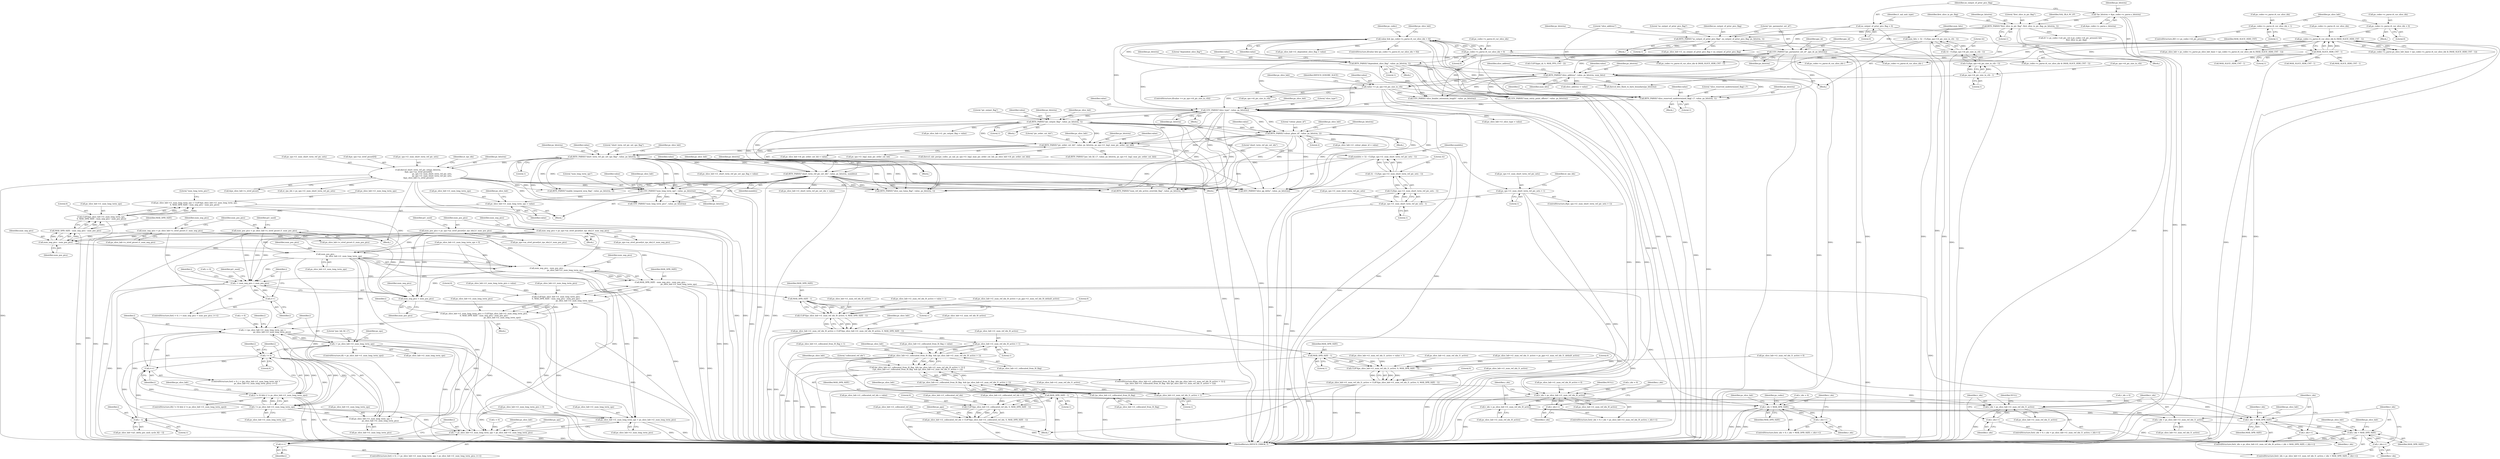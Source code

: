 digraph "0_Android_7c9be319a279654e55a6d757265f88c61a16a4d5@integer" {
"1000849" [label="(Call,ps_slice_hdr->i1_num_long_term_sps = CLIP3(ps_slice_hdr->i1_num_long_term_sps,\n 0, MAX_DPB_SIZE - num_neg_pics - num_pos_pics))"];
"1000853" [label="(Call,CLIP3(ps_slice_hdr->i1_num_long_term_sps,\n 0, MAX_DPB_SIZE - num_neg_pics - num_pos_pics))"];
"1000844" [label="(Call,ps_slice_hdr->i1_num_long_term_sps = value)"];
"1000840" [label="(Call,UEV_PARSE(\"num_long_term_sps\", value, ps_bitstrm))"];
"1000700" [label="(Call,BITS_PARSE(\"short_term_ref_pic_set_sps_flag\", value, ps_bitstrm, 1))"];
"1000688" [label="(Call,BITS_PARSE(\"pic_order_cnt_lsb\", value, ps_bitstrm, ps_sps->i1_log2_max_pic_order_cnt_lsb))"];
"1000643" [label="(Call,BITS_PARSE(\"pic_output_flag\", value, ps_bitstrm, 1))"];
"1000598" [label="(Call,UEV_PARSE(\"slice_type\", value, ps_bitstrm))"];
"1000593" [label="(Call,BITS_PARSE(\"slice_reserved_undetermined_flag[ i ]\", value, ps_bitstrm, 1))"];
"1000543" [label="(Call,value >= ps_sps->i4_pic_size_in_ctb)"];
"1000534" [label="(Call,BITS_PARSE(\"slice_address\", value, ps_bitstrm, num_bits))"];
"1000434" [label="(Call,value && (ps_codec->s_parse.i4_cur_slice_idx > 0))"];
"1000428" [label="(Call,BITS_PARSE(\"dependent_slice_flag\", value, ps_bitstrm, 1))"];
"1000214" [label="(Call,UEV_PARSE(\"pic_parameter_set_id\", pps_id, ps_bitstrm))"];
"1000209" [label="(Call,BITS_PARSE(\"no_output_of_prior_pics_flag\", no_output_of_prior_pics_flag, ps_bitstrm, 1))"];
"1000160" [label="(Call,no_output_of_prior_pics_flag = 0)"];
"1000195" [label="(Call,BITS_PARSE(\"first_slice_in_pic_flag\", first_slice_in_pic_flag, ps_bitstrm, 1))"];
"1000148" [label="(Call,*ps_bitstrm = &ps_codec->s_parse.s_bitstrm)"];
"1000436" [label="(Call,ps_codec->s_parse.i4_cur_slice_idx > 0)"];
"1000411" [label="(Call,ps_codec->s_parse.i4_cur_slice_idx & (MAX_SLICE_HDR_CNT - 1))"];
"1000396" [label="(Call,ps_codec->s_parse.i4_cur_slice_idx = 1)"];
"1000381" [label="(Call,ps_codec->s_parse.i4_cur_slice_idx = 0)"];
"1000417" [label="(Call,MAX_SLICE_HDR_CNT - 1)"];
"1000524" [label="(Call,num_bits = 32 - CLZ(ps_sps->i4_pic_size_in_ctb - 1))"];
"1000526" [label="(Call,32 - CLZ(ps_sps->i4_pic_size_in_ctb - 1))"];
"1000528" [label="(Call,CLZ(ps_sps->i4_pic_size_in_ctb - 1))"];
"1000529" [label="(Call,ps_sps->i4_pic_size_in_ctb - 1)"];
"1000665" [label="(Call,BITS_PARSE(\"colour_plane_id\", value, ps_bitstrm, 2))"];
"1000740" [label="(Call,BITS_PARSE(\"short_term_ref_pic_set_idx\", value, ps_bitstrm, numbits))"];
"1000730" [label="(Call,numbits = 32 - CLZ(ps_sps->i1_num_short_term_ref_pic_sets - 1))"];
"1000732" [label="(Call,32 - CLZ(ps_sps->i1_num_short_term_ref_pic_sets - 1))"];
"1000734" [label="(Call,CLZ(ps_sps->i1_num_short_term_ref_pic_sets - 1))"];
"1000735" [label="(Call,ps_sps->i1_num_short_term_ref_pic_sets - 1)"];
"1000724" [label="(Call,ps_sps->i1_num_short_term_ref_pic_sets > 1)"];
"1000784" [label="(Call,ihevcd_short_term_ref_pic_set(ps_bitstrm,\n &ps_sps->as_stref_picset[0],\n                                              ps_sps->i1_num_short_term_ref_pic_sets,\n                                              ps_sps->i1_num_short_term_ref_pic_sets,\n &ps_slice_hdr->s_stref_picset))"];
"1000858" [label="(Call,MAX_DPB_SIZE - num_neg_pics - num_pos_pics)"];
"1000860" [label="(Call,num_neg_pics - num_pos_pics)"];
"1000807" [label="(Call,num_neg_pics = ps_slice_hdr->s_stref_picset.i1_num_neg_pics)"];
"1000755" [label="(Call,num_neg_pics = ps_sps->as_stref_picset[st_rps_idx].i1_num_neg_pics)"];
"1000814" [label="(Call,num_pos_pics = ps_slice_hdr->s_stref_picset.i1_num_pos_pics)"];
"1000764" [label="(Call,num_pos_pics = ps_sps->as_stref_picset[st_rps_idx].i1_num_pos_pics)"];
"1000885" [label="(Call,num_pos_pics -\n                                                            ps_slice_hdr->i1_num_long_term_sps)"];
"1000883" [label="(Call,num_neg_pics - num_pos_pics -\n                                                            ps_slice_hdr->i1_num_long_term_sps)"];
"1000881" [label="(Call,MAX_DPB_SIZE - num_neg_pics - num_pos_pics -\n                                                            ps_slice_hdr->i1_num_long_term_sps)"];
"1000876" [label="(Call,CLIP3(ps_slice_hdr->i1_num_long_term_pics,\n 0, MAX_DPB_SIZE - num_neg_pics - num_pos_pics -\n                                                            ps_slice_hdr->i1_num_long_term_sps))"];
"1000872" [label="(Call,ps_slice_hdr->i1_num_long_term_pics = CLIP3(ps_slice_hdr->i1_num_long_term_pics,\n 0, MAX_DPB_SIZE - num_neg_pics - num_pos_pics -\n                                                            ps_slice_hdr->i1_num_long_term_sps))"];
"1000894" [label="(Call,i < (ps_slice_hdr->i1_num_long_term_sps +\n                                ps_slice_hdr->i1_num_long_term_pics))"];
"1000907" [label="(Call,i < ps_slice_hdr->i1_num_long_term_sps)"];
"1000896" [label="(Call,ps_slice_hdr->i1_num_long_term_sps +\n                                ps_slice_hdr->i1_num_long_term_pics)"];
"1001030" [label="(Call,i != 0)"];
"1000903" [label="(Call,i++)"];
"1001029" [label="(Call,(i != 0) && (i != ps_slice_hdr->i1_num_long_term_sps))"];
"1001033" [label="(Call,i != ps_slice_hdr->i1_num_long_term_sps)"];
"1001049" [label="(Call,i - 1)"];
"1001075" [label="(Call,i < ps_slice_hdr->i1_num_long_term_sps + ps_slice_hdr->i1_num_long_term_pics)"];
"1001084" [label="(Call,i++)"];
"1001077" [label="(Call,ps_slice_hdr->i1_num_long_term_sps + ps_slice_hdr->i1_num_long_term_pics)"];
"1001265" [label="(Call,MAX_DPB_SIZE - 1)"];
"1001260" [label="(Call,CLIP3(ps_slice_hdr->i1_num_ref_idx_l0_active, 0, MAX_DPB_SIZE - 1))"];
"1001256" [label="(Call,ps_slice_hdr->i1_num_ref_idx_l0_active = CLIP3(ps_slice_hdr->i1_num_ref_idx_l0_active, 0, MAX_DPB_SIZE - 1))"];
"1001390" [label="(Call,ps_slice_hdr->i1_num_ref_idx_l0_active > 1)"];
"1001386" [label="(Call,ps_slice_hdr->i1_collocated_from_l0_flag  && (ps_slice_hdr->i1_num_ref_idx_l0_active > 1))"];
"1001385" [label="(Call,(ps_slice_hdr->i1_collocated_from_l0_flag  && (ps_slice_hdr->i1_num_ref_idx_l0_active > 1)) ||\n (!ps_slice_hdr->i1_collocated_from_l0_flag  && (ps_slice_hdr->i1_num_ref_idx_l1_active > 1)))"];
"1001396" [label="(Call,!ps_slice_hdr->i1_collocated_from_l0_flag)"];
"1001395" [label="(Call,!ps_slice_hdr->i1_collocated_from_l0_flag  && (ps_slice_hdr->i1_num_ref_idx_l1_active > 1))"];
"1002286" [label="(Call,r_idx < ps_slice_hdr->i1_num_ref_idx_l0_active)"];
"1002291" [label="(Call,r_idx++)"];
"1002328" [label="(Call,r_idx = ps_slice_hdr->i1_num_ref_idx_l0_active)"];
"1002333" [label="(Call,r_idx < MAX_DPB_SIZE)"];
"1002336" [label="(Call,r_idx++)"];
"1002412" [label="(Call,r_idx < MAX_DPB_SIZE)"];
"1002415" [label="(Call,r_idx++)"];
"1001277" [label="(Call,MAX_DPB_SIZE - 1)"];
"1001272" [label="(Call,CLIP3(ps_slice_hdr->i1_num_ref_idx_l1_active, 0, MAX_DPB_SIZE - 1))"];
"1001268" [label="(Call,ps_slice_hdr->i1_num_ref_idx_l1_active = CLIP3(ps_slice_hdr->i1_num_ref_idx_l1_active, 0, MAX_DPB_SIZE - 1))"];
"1001400" [label="(Call,ps_slice_hdr->i1_num_ref_idx_l1_active > 1)"];
"1002365" [label="(Call,r_idx < ps_slice_hdr->i1_num_ref_idx_l1_active)"];
"1002370" [label="(Call,r_idx++)"];
"1002407" [label="(Call,r_idx = ps_slice_hdr->i1_num_ref_idx_l1_active)"];
"1001424" [label="(Call,MAX_DPB_SIZE - 1)"];
"1001419" [label="(Call,CLIP3(ps_slice_hdr->i1_collocated_ref_idx, 0, MAX_DPB_SIZE - 1))"];
"1001415" [label="(Call,ps_slice_hdr->i1_collocated_ref_idx = CLIP3(ps_slice_hdr->i1_collocated_ref_idx, 0, MAX_DPB_SIZE - 1))"];
"1002161" [label="(Call,r_idx < MAX_DPB_SIZE)"];
"1002164" [label="(Call,r_idx++)"];
"1001056" [label="(Call,i < num_neg_pics + num_pos_pics)"];
"1001061" [label="(Call,i++)"];
"1001058" [label="(Call,num_neg_pics + num_pos_pics)"];
"1001261" [label="(Call,ps_slice_hdr->i1_num_ref_idx_l0_active)"];
"1001420" [label="(Call,ps_slice_hdr->i1_collocated_ref_idx)"];
"1000538" [label="(Identifier,num_bits)"];
"1001357" [label="(Call,ps_slice_hdr->i1_collocated_ref_idx = 0)"];
"1001208" [label="(Call,ps_slice_hdr->i1_num_ref_idx_l0_active = value + 1)"];
"1000739" [label="(Literal,1)"];
"1001878" [label="(Call,UEV_PARSE(\"num_entry_point_offsets\", value, ps_bitstrm))"];
"1000724" [label="(Call,ps_sps->i1_num_short_term_ref_pic_sets > 1)"];
"1002527" [label="(Call,ps_codec->s_parse.i4_cur_slice_idx & (MAX_SLICE_HDR_CNT - 1))"];
"1001384" [label="(ControlStructure,if((ps_slice_hdr->i1_collocated_from_l0_flag  && (ps_slice_hdr->i1_num_ref_idx_l0_active > 1)) ||\n (!ps_slice_hdr->i1_collocated_from_l0_flag  && (ps_slice_hdr->i1_num_ref_idx_l1_active > 1))))"];
"1000803" [label="(Identifier,st_rps_idx)"];
"1002164" [label="(Call,r_idx++)"];
"1000290" [label="(Call,(0 != ps_codec->u4_pic_cnt || ps_codec->i4_pic_present) &&\n                    first_slice_in_pic_flag)"];
"1001272" [label="(Call,CLIP3(ps_slice_hdr->i1_num_ref_idx_l1_active, 0, MAX_DPB_SIZE - 1))"];
"1002638" [label="(Call,ps_codec->s_parse.i4_cur_slice_idx--)"];
"1000845" [label="(Call,ps_slice_hdr->i1_num_long_term_sps)"];
"1001282" [label="(Literal,0)"];
"1001032" [label="(Literal,0)"];
"1000892" [label="(Identifier,i)"];
"1002337" [label="(Identifier,r_idx)"];
"1000132" [label="(Block,)"];
"1001273" [label="(Call,ps_slice_hdr->i1_num_ref_idx_l1_active)"];
"1001426" [label="(Literal,1)"];
"1001985" [label="(Call,UEV_PARSE(\"slice_header_extension_length\", value, ps_bitstrm))"];
"1001072" [label="(Call,i = 0)"];
"1001029" [label="(Call,(i != 0) && (i != ps_slice_hdr->i1_num_long_term_sps))"];
"1001062" [label="(Identifier,i)"];
"1000534" [label="(Call,BITS_PARSE(\"slice_address\", value, ps_bitstrm, num_bits))"];
"1001394" [label="(Literal,1)"];
"1002223" [label="(Identifier,ps_codec)"];
"1000783" [label="(Block,)"];
"1000644" [label="(Literal,\"pic_output_flag\")"];
"1000382" [label="(Call,ps_codec->s_parse.i4_cur_slice_idx)"];
"1000744" [label="(Identifier,numbits)"];
"1000725" [label="(Call,ps_sps->i1_num_short_term_ref_pic_sets)"];
"1001031" [label="(Identifier,i)"];
"1000380" [label="(Block,)"];
"1001390" [label="(Call,ps_slice_hdr->i1_num_ref_idx_l0_active > 1)"];
"1000808" [label="(Identifier,num_neg_pics)"];
"1001379" [label="(Call,ps_slice_hdr->i1_collocated_from_l0_flag = value)"];
"1000545" [label="(Call,ps_sps->i4_pic_size_in_ctb)"];
"1000881" [label="(Call,MAX_DPB_SIZE - num_neg_pics - num_pos_pics -\n                                                            ps_slice_hdr->i1_num_long_term_sps)"];
"1000533" [label="(Literal,1)"];
"1000645" [label="(Identifier,value)"];
"1000216" [label="(Identifier,pps_id)"];
"1000908" [label="(Identifier,i)"];
"1000853" [label="(Call,CLIP3(ps_slice_hdr->i1_num_long_term_sps,\n 0, MAX_DPB_SIZE - num_neg_pics - num_pos_pics))"];
"1000822" [label="(Identifier,pi1_used)"];
"1000730" [label="(Call,numbits = 32 - CLZ(ps_sps->i1_num_short_term_ref_pic_sets - 1))"];
"1000896" [label="(Call,ps_slice_hdr->i1_num_long_term_sps +\n                                ps_slice_hdr->i1_num_long_term_pics)"];
"1001076" [label="(Identifier,i)"];
"1000540" [label="(Identifier,slice_address)"];
"1001678" [label="(Call,ihevcd_calc_poc(ps_codec, ps_nal, ps_sps->i1_log2_max_pic_order_cnt_lsb, ps_slice_hdr->i4_pic_order_cnt_lsb))"];
"1002362" [label="(Call,r_idx = 0)"];
"1002287" [label="(Identifier,r_idx)"];
"1000702" [label="(Identifier,value)"];
"1000591" [label="(Identifier,i)"];
"1000884" [label="(Identifier,num_neg_pics)"];
"1001189" [label="(Call,BITS_PARSE(\"num_ref_idx_active_override_flag\", value, ps_bitstrm, 1))"];
"1000668" [label="(Identifier,ps_bitstrm)"];
"1001054" [label="(Identifier,i)"];
"1000602" [label="(Call,ps_slice_hdr->i1_slice_type = value)"];
"1000525" [label="(Identifier,num_bits)"];
"1000784" [label="(Call,ihevcd_short_term_ref_pic_set(ps_bitstrm,\n &ps_sps->as_stref_picset[0],\n                                              ps_sps->i1_num_short_term_ref_pic_sets,\n                                              ps_sps->i1_num_short_term_ref_pic_sets,\n &ps_slice_hdr->s_stref_picset))"];
"1000857" [label="(Literal,0)"];
"1002412" [label="(Call,r_idx < MAX_DPB_SIZE)"];
"1000863" [label="(Call,UEV_PARSE(\"num_long_term_pics\", value, ps_bitstrm))"];
"1000707" [label="(Identifier,ps_slice_hdr)"];
"1002335" [label="(Identifier,MAX_DPB_SIZE)"];
"1002363" [label="(Identifier,r_idx)"];
"1001419" [label="(Call,CLIP3(ps_slice_hdr->i1_collocated_ref_idx, 0, MAX_DPB_SIZE - 1))"];
"1000798" [label="(Call,&ps_slice_hdr->s_stref_picset)"];
"1000732" [label="(Call,32 - CLZ(ps_sps->i1_num_short_term_ref_pic_sets - 1))"];
"1000196" [label="(Literal,\"first_slice_in_pic_flag\")"];
"1000886" [label="(Identifier,num_pos_pics)"];
"1000756" [label="(Identifier,num_neg_pics)"];
"1000689" [label="(Literal,\"pic_order_cnt_lsb\")"];
"1000723" [label="(ControlStructure,if(ps_sps->i1_num_short_term_ref_pic_sets > 1))"];
"1000849" [label="(Call,ps_slice_hdr->i1_num_long_term_sps = CLIP3(ps_slice_hdr->i1_num_long_term_sps,\n 0, MAX_DPB_SIZE - num_neg_pics - num_pos_pics))"];
"1001425" [label="(Identifier,MAX_DPB_SIZE)"];
"1000593" [label="(Call,BITS_PARSE(\"slice_reserved_undetermined_flag[ i ]\", value, ps_bitstrm, 1))"];
"1000434" [label="(Call,value && (ps_codec->s_parse.i4_cur_slice_idx > 0))"];
"1000728" [label="(Literal,1)"];
"1000549" [label="(Identifier,IHEVCD_IGNORE_SLICE)"];
"1002336" [label="(Call,r_idx++)"];
"1002408" [label="(Identifier,r_idx)"];
"1000882" [label="(Identifier,MAX_DPB_SIZE)"];
"1002409" [label="(Call,ps_slice_hdr->i1_num_ref_idx_l1_active)"];
"1000859" [label="(Identifier,MAX_DPB_SIZE)"];
"1000381" [label="(Call,ps_codec->s_parse.i4_cur_slice_idx = 0)"];
"1002296" [label="(Identifier,NULL)"];
"1000648" [label="(Call,ps_slice_hdr->i1_pic_output_flag = value)"];
"1000900" [label="(Call,ps_slice_hdr->i1_num_long_term_pics)"];
"1002011" [label="(Call,ihevcd_bits_flush_to_byte_boundary(ps_bitstrm))"];
"1000446" [label="(Call,ps_codec->s_parse.i4_cur_slice_idx & (MAX_SLICE_HDR_CNT - 1))"];
"1002283" [label="(Call,r_idx = 0)"];
"1000646" [label="(Identifier,ps_bitstrm)"];
"1000208" [label="(Block,)"];
"1000529" [label="(Call,ps_sps->i4_pic_size_in_ctb - 1)"];
"1000539" [label="(Call,slice_address = value)"];
"1001058" [label="(Call,num_neg_pics + num_pos_pics)"];
"1000906" [label="(ControlStructure,if(i < ps_slice_hdr->i1_num_long_term_sps))"];
"1001256" [label="(Call,ps_slice_hdr->i1_num_ref_idx_l0_active = CLIP3(ps_slice_hdr->i1_num_ref_idx_l0_active, 0, MAX_DPB_SIZE - 1))"];
"1000431" [label="(Identifier,ps_bitstrm)"];
"1002367" [label="(Call,ps_slice_hdr->i1_num_ref_idx_l1_active)"];
"1000785" [label="(Identifier,ps_bitstrm)"];
"1000667" [label="(Identifier,value)"];
"1000743" [label="(Identifier,ps_bitstrm)"];
"1001268" [label="(Call,ps_slice_hdr->i1_num_ref_idx_l1_active = CLIP3(ps_slice_hdr->i1_num_ref_idx_l1_active, 0, MAX_DPB_SIZE - 1))"];
"1000576" [label="(Call,ps_slice_hdr->i1_num_long_term_pics = 0)"];
"1001034" [label="(Identifier,i)"];
"1002343" [label="(Identifier,ps_slice_hdr)"];
"1000412" [label="(Call,ps_codec->s_parse.i4_cur_slice_idx)"];
"1000729" [label="(Block,)"];
"1000740" [label="(Call,BITS_PARSE(\"short_term_ref_pic_set_idx\", value, ps_bitstrm, numbits))"];
"1002292" [label="(Identifier,r_idx)"];
"1000397" [label="(Call,ps_codec->s_parse.i4_cur_slice_idx)"];
"1000162" [label="(Literal,0)"];
"1000774" [label="(Identifier,pi1_used)"];
"1000734" [label="(Call,CLZ(ps_sps->i1_num_short_term_ref_pic_sets - 1))"];
"1002365" [label="(Call,r_idx < ps_slice_hdr->i1_num_ref_idx_l1_active)"];
"1000861" [label="(Identifier,num_neg_pics)"];
"1001387" [label="(Call,ps_slice_hdr->i1_collocated_from_l0_flag)"];
"1002158" [label="(Call,r_idx = 0)"];
"1000530" [label="(Call,ps_sps->i4_pic_size_in_ctb)"];
"1001052" [label="(ControlStructure,for(i = 0; i < num_neg_pics + num_pos_pics; i++))"];
"1000795" [label="(Call,ps_sps->i1_num_short_term_ref_pic_sets)"];
"1000604" [label="(Identifier,ps_slice_hdr)"];
"1000765" [label="(Identifier,num_pos_pics)"];
"1000705" [label="(Call,ps_slice_hdr->i1_short_term_ref_pic_set_sps_flag = value)"];
"1002334" [label="(Identifier,r_idx)"];
"1002361" [label="(ControlStructure,for(r_idx = 0; r_idx < ps_slice_hdr->i1_num_ref_idx_l1_active; r_idx++))"];
"1000599" [label="(Literal,\"slice_type\")"];
"1000757" [label="(Call,ps_sps->as_stref_picset[st_rps_idx].i1_num_neg_pics)"];
"1001269" [label="(Call,ps_slice_hdr->i1_num_ref_idx_l1_active)"];
"1000700" [label="(Call,BITS_PARSE(\"short_term_ref_pic_set_sps_flag\", value, ps_bitstrm, 1))"];
"1000643" [label="(Call,BITS_PARSE(\"pic_output_flag\", value, ps_bitstrm, 1))"];
"1001073" [label="(Identifier,i)"];
"1000858" [label="(Call,MAX_DPB_SIZE - num_neg_pics - num_pos_pics)"];
"1000210" [label="(Literal,\"no_output_of_prior_pics_flag\")"];
"1002327" [label="(ControlStructure,for(r_idx = ps_slice_hdr->i1_num_ref_idx_l0_active; r_idx < MAX_DPB_SIZE; r_idx++))"];
"1002416" [label="(Identifier,r_idx)"];
"1002407" [label="(Call,r_idx = ps_slice_hdr->i1_num_ref_idx_l1_active)"];
"1000741" [label="(Literal,\"short_term_ref_pic_set_idx\")"];
"1000161" [label="(Identifier,no_output_of_prior_pics_flag)"];
"1002333" [label="(Call,r_idx < MAX_DPB_SIZE)"];
"1000733" [label="(Literal,32)"];
"1001278" [label="(Identifier,MAX_DPB_SIZE)"];
"1000601" [label="(Identifier,ps_bitstrm)"];
"1001267" [label="(Literal,1)"];
"1001161" [label="(Call,ps_slice_hdr->i1_num_ref_idx_l1_active = 0)"];
"1000148" [label="(Call,*ps_bitstrm = &ps_codec->s_parse.s_bitstrm)"];
"1001404" [label="(Literal,1)"];
"1001235" [label="(Call,ps_slice_hdr->i1_num_ref_idx_l0_active = ps_pps->i1_num_ref_idx_l0_default_active)"];
"1001401" [label="(Call,ps_slice_hdr->i1_num_ref_idx_l1_active)"];
"1002165" [label="(Identifier,r_idx)"];
"1001077" [label="(Call,ps_slice_hdr->i1_num_long_term_sps + ps_slice_hdr->i1_num_long_term_pics)"];
"1002330" [label="(Call,ps_slice_hdr->i1_num_ref_idx_l0_active)"];
"1000786" [label="(Call,&ps_sps->as_stref_picset[0])"];
"1000536" [label="(Identifier,value)"];
"1001352" [label="(Call,ps_slice_hdr->i1_collocated_from_l0_flag = 1)"];
"1001053" [label="(Call,i = 0)"];
"1001474" [label="(Call,SEV_PARSE(\"slice_qp_delta\", value, ps_bitstrm))"];
"1000751" [label="(Identifier,st_rps_idx)"];
"1002415" [label="(Call,r_idx++)"];
"1000665" [label="(Call,BITS_PARSE(\"colour_plane_id\", value, ps_bitstrm, 2))"];
"1000160" [label="(Call,no_output_of_prior_pics_flag = 0)"];
"1000876" [label="(Call,CLIP3(ps_slice_hdr->i1_num_long_term_pics,\n 0, MAX_DPB_SIZE - num_neg_pics - num_pos_pics -\n                                                            ps_slice_hdr->i1_num_long_term_sps))"];
"1001265" [label="(Call,MAX_DPB_SIZE - 1)"];
"1001264" [label="(Literal,0)"];
"1001391" [label="(Call,ps_slice_hdr->i1_num_ref_idx_l0_active)"];
"1000890" [label="(ControlStructure,for(i = 0; i < (ps_slice_hdr->i1_num_long_term_sps +\n                                ps_slice_hdr->i1_num_long_term_pics); i++))"];
"1000873" [label="(Call,ps_slice_hdr->i1_num_long_term_pics)"];
"1000199" [label="(Literal,1)"];
"1001045" [label="(Call,ps_slice_hdr->ai1_delta_poc_msb_cycle_lt[i - 1])"];
"1000701" [label="(Literal,\"short_term_ref_pic_set_sps_flag\")"];
"1000595" [label="(Identifier,value)"];
"1000809" [label="(Call,ps_slice_hdr->s_stref_picset.i1_num_neg_pics)"];
"1000666" [label="(Literal,\"colour_plane_id\")"];
"1000864" [label="(Literal,\"num_long_term_pics\")"];
"1001260" [label="(Call,CLIP3(ps_slice_hdr->i1_num_ref_idx_l0_active, 0, MAX_DPB_SIZE - 1))"];
"1001059" [label="(Identifier,num_neg_pics)"];
"1000697" [label="(Identifier,ps_slice_hdr)"];
"1001415" [label="(Call,ps_slice_hdr->i1_collocated_ref_idx = CLIP3(ps_slice_hdr->i1_collocated_ref_idx, 0, MAX_DPB_SIZE - 1))"];
"1000390" [label="(ControlStructure,if(0 == ps_codec->i4_pic_present))"];
"1001081" [label="(Call,ps_slice_hdr->i1_num_long_term_pics)"];
"1001057" [label="(Identifier,i)"];
"1000736" [label="(Call,ps_sps->i1_num_short_term_ref_pic_sets)"];
"1000526" [label="(Call,32 - CLZ(ps_sps->i4_pic_size_in_ctb - 1))"];
"1001049" [label="(Call,i - 1)"];
"1000404" [label="(Identifier,ps_slice_hdr)"];
"1002533" [label="(Call,MAX_SLICE_HDR_CNT - 1)"];
"1000891" [label="(Call,i = 0)"];
"1001407" [label="(Literal,\"collocated_ref_idx\")"];
"1000387" [label="(Literal,0)"];
"1001396" [label="(Call,!ps_slice_hdr->i1_collocated_from_l0_flag)"];
"1002375" [label="(Identifier,NULL)"];
"1001249" [label="(Call,ps_slice_hdr->i1_num_ref_idx_l1_active = ps_pps->i1_num_ref_idx_l1_default_active)"];
"1000217" [label="(Identifier,ps_bitstrm)"];
"1002443" [label="(Identifier,ps_slice_hdr)"];
"1000683" [label="(Block,)"];
"1000528" [label="(Call,CLZ(ps_sps->i4_pic_size_in_ctb - 1))"];
"1000165" [label="(Identifier,i1_nal_unit_type)"];
"1000215" [label="(Literal,\"pic_parameter_set_id\")"];
"1002661" [label="(MethodReturn,IHEVCD_ERROR_T)"];
"1000417" [label="(Call,MAX_SLICE_HDR_CNT - 1)"];
"1000880" [label="(Literal,0)"];
"1000437" [label="(Call,ps_codec->s_parse.i4_cur_slice_idx)"];
"1000851" [label="(Identifier,ps_slice_hdr)"];
"1001050" [label="(Identifier,i)"];
"1001056" [label="(Call,i < num_neg_pics + num_pos_pics)"];
"1000704" [label="(Literal,1)"];
"1000452" [label="(Call,MAX_SLICE_HDR_CNT - 1)"];
"1002414" [label="(Identifier,MAX_DPB_SIZE)"];
"1000411" [label="(Call,ps_codec->s_parse.i4_cur_slice_idx & (MAX_SLICE_HDR_CNT - 1))"];
"1000907" [label="(Call,i < ps_slice_hdr->i1_num_long_term_sps)"];
"1001042" [label="(Identifier,ps_slice_hdr)"];
"1001386" [label="(Call,ps_slice_hdr->i1_collocated_from_l0_flag  && (ps_slice_hdr->i1_num_ref_idx_l0_active > 1))"];
"1000860" [label="(Call,num_neg_pics - num_pos_pics)"];
"1000965" [label="(Call,BITS_PARSE(\"poc_lsb_lt[ i ]\", value, ps_bitstrm, ps_sps->i1_log2_max_pic_order_cnt_lsb))"];
"1001410" [label="(Call,ps_slice_hdr->i1_collocated_ref_idx = value)"];
"1000598" [label="(Call,UEV_PARSE(\"slice_type\", value, ps_bitstrm))"];
"1002422" [label="(Identifier,ps_slice_hdr)"];
"1000203" [label="(Identifier,NAL_BLA_W_LP)"];
"1001416" [label="(Call,ps_slice_hdr->i1_collocated_ref_idx)"];
"1001276" [label="(Literal,0)"];
"1000396" [label="(Call,ps_codec->s_parse.i4_cur_slice_idx = 1)"];
"1000848" [label="(Identifier,value)"];
"1000507" [label="(Call,ps_slice_hdr->i1_no_output_of_prior_pics_flag = no_output_of_prior_pics_flag)"];
"1000150" [label="(Call,&ps_codec->s_parse.s_bitstrm)"];
"1002406" [label="(ControlStructure,for(r_idx = ps_slice_hdr->i1_num_ref_idx_l1_active; r_idx < MAX_DPB_SIZE; r_idx++))"];
"1000703" [label="(Identifier,ps_bitstrm)"];
"1001051" [label="(Literal,1)"];
"1000766" [label="(Call,ps_sps->as_stref_picset[st_rps_idx].i1_num_pos_pics)"];
"1000209" [label="(Call,BITS_PARSE(\"no_output_of_prior_pics_flag\", no_output_of_prior_pics_flag, ps_bitstrm, 1))"];
"1000844" [label="(Call,ps_slice_hdr->i1_num_long_term_sps = value)"];
"1000442" [label="(Literal,0)"];
"1000903" [label="(Call,i++)"];
"1000842" [label="(Identifier,value)"];
"1000731" [label="(Identifier,numbits)"];
"1000894" [label="(Call,i < (ps_slice_hdr->i1_num_long_term_sps +\n                                ps_slice_hdr->i1_num_long_term_pics))"];
"1001071" [label="(ControlStructure,for(i = 0; i < ps_slice_hdr->i1_num_long_term_sps + ps_slice_hdr->i1_num_long_term_pics; i++))"];
"1001385" [label="(Call,(ps_slice_hdr->i1_collocated_from_l0_flag  && (ps_slice_hdr->i1_num_ref_idx_l0_active > 1)) ||\n (!ps_slice_hdr->i1_collocated_from_l0_flag  && (ps_slice_hdr->i1_num_ref_idx_l1_active > 1)))"];
"1001188" [label="(Block,)"];
"1002161" [label="(Call,r_idx < MAX_DPB_SIZE)"];
"1001066" [label="(Identifier,pi1_used)"];
"1000214" [label="(Call,UEV_PARSE(\"pic_parameter_set_id\", pps_id, ps_bitstrm))"];
"1000895" [label="(Identifier,i)"];
"1000403" [label="(Call,ps_slice_hdr = ps_codec->s_parse.ps_slice_hdr_base + (ps_codec->s_parse.i4_cur_slice_idx & (MAX_SLICE_HDR_CNT - 1)))"];
"1001156" [label="(Call,ps_slice_hdr->i1_num_ref_idx_l0_active = 0)"];
"1001803" [label="(Call,MAX_SLICE_HDR_CNT - 1)"];
"1002370" [label="(Call,r_idx++)"];
"1000418" [label="(Identifier,MAX_SLICE_HDR_CNT)"];
"1000669" [label="(Literal,2)"];
"1001030" [label="(Call,i != 0)"];
"1000887" [label="(Call,ps_slice_hdr->i1_num_long_term_sps)"];
"1000594" [label="(Literal,\"slice_reserved_undetermined_flag[ i ]\")"];
"1001084" [label="(Call,i++)"];
"1000814" [label="(Call,num_pos_pics = ps_slice_hdr->s_stref_picset.i1_num_pos_pics)"];
"1000735" [label="(Call,ps_sps->i1_num_short_term_ref_pic_sets - 1)"];
"1000527" [label="(Literal,32)"];
"1000742" [label="(Identifier,value)"];
"1000909" [label="(Call,ps_slice_hdr->i1_num_long_term_sps)"];
"1000647" [label="(Literal,1)"];
"1001400" [label="(Call,ps_slice_hdr->i1_num_ref_idx_l1_active > 1)"];
"1002163" [label="(Identifier,MAX_DPB_SIZE)"];
"1001266" [label="(Identifier,MAX_DPB_SIZE)"];
"1000843" [label="(Identifier,ps_bitstrm)"];
"1000867" [label="(Call,ps_slice_hdr->i1_num_long_term_pics = value)"];
"1000745" [label="(Call,ps_slice_hdr->i1_short_term_ref_pic_set_idx = value)"];
"1000542" [label="(ControlStructure,if(value >= ps_sps->i4_pic_size_in_ctb))"];
"1000840" [label="(Call,UEV_PARSE(\"num_long_term_sps\", value, ps_bitstrm))"];
"1000885" [label="(Call,num_pos_pics -\n                                                            ps_slice_hdr->i1_num_long_term_sps)"];
"1000695" [label="(Call,ps_slice_hdr->i4_pic_order_cnt_lsb = value)"];
"1000691" [label="(Identifier,ps_bitstrm)"];
"1001033" [label="(Call,i != ps_slice_hdr->i1_num_long_term_sps)"];
"1001090" [label="(Identifier,ps_slice_hdr)"];
"1000544" [label="(Identifier,value)"];
"1001226" [label="(Call,ps_slice_hdr->i1_num_ref_idx_l1_active = value + 1)"];
"1000672" [label="(Identifier,ps_slice_hdr)"];
"1000219" [label="(Identifier,pps_id)"];
"1001395" [label="(Call,!ps_slice_hdr->i1_collocated_from_l0_flag  && (ps_slice_hdr->i1_num_ref_idx_l1_active > 1))"];
"1000792" [label="(Call,ps_sps->i1_num_short_term_ref_pic_sets)"];
"1000670" [label="(Call,ps_slice_hdr->i1_colour_plane_id = value)"];
"1000535" [label="(Literal,\"slice_address\")"];
"1000445" [label="(Identifier,ps_codec)"];
"1001078" [label="(Call,ps_slice_hdr->i1_num_long_term_sps)"];
"1000537" [label="(Identifier,ps_bitstrm)"];
"1001417" [label="(Identifier,ps_slice_hdr)"];
"1000432" [label="(Literal,1)"];
"1001085" [label="(Identifier,i)"];
"1000877" [label="(Call,ps_slice_hdr->i1_num_long_term_pics)"];
"1001270" [label="(Identifier,ps_slice_hdr)"];
"1001061" [label="(Call,i++)"];
"1000560" [label="(Block,)"];
"1000211" [label="(Identifier,no_output_of_prior_pics_flag)"];
"1000435" [label="(Identifier,value)"];
"1000592" [label="(Block,)"];
"1002371" [label="(Identifier,r_idx)"];
"1000692" [label="(Call,ps_sps->i1_log2_max_pic_order_cnt_lsb)"];
"1002162" [label="(Identifier,r_idx)"];
"1000850" [label="(Call,ps_slice_hdr->i1_num_long_term_sps)"];
"1000916" [label="(Identifier,ps_sps)"];
"1000764" [label="(Call,num_pos_pics = ps_sps->as_stref_picset[st_rps_idx].i1_num_pos_pics)"];
"1000716" [label="(Block,)"];
"1001035" [label="(Call,ps_slice_hdr->i1_num_long_term_sps)"];
"1000642" [label="(Block,)"];
"1000862" [label="(Identifier,num_pos_pics)"];
"1002413" [label="(Identifier,r_idx)"];
"1001126" [label="(Call,BITS_PARSE(\"slice_sao_luma_flag\", value, ps_bitstrm, 1))"];
"1002282" [label="(ControlStructure,for(r_idx = 0; r_idx < ps_slice_hdr->i1_num_ref_idx_l0_active; r_idx++))"];
"1000664" [label="(Block,)"];
"1001098" [label="(Identifier,ps_sps)"];
"1001423" [label="(Literal,0)"];
"1000597" [label="(Literal,1)"];
"1001424" [label="(Call,MAX_DPB_SIZE - 1)"];
"1000883" [label="(Call,num_neg_pics - num_pos_pics -\n                                                            ps_slice_hdr->i1_num_long_term_sps)"];
"1000747" [label="(Identifier,ps_slice_hdr)"];
"1002171" [label="(Identifier,ps_slice_hdr)"];
"1000419" [label="(Literal,1)"];
"1000755" [label="(Call,num_neg_pics = ps_sps->as_stref_picset[st_rps_idx].i1_num_neg_pics)"];
"1001101" [label="(Call,BITS_PARSE(\"enable_temporal_mvp_flag\", value, ps_bitstrm, 1))"];
"1001060" [label="(Identifier,num_pos_pics)"];
"1000429" [label="(Literal,\"dependent_slice_flag\")"];
"1001257" [label="(Call,ps_slice_hdr->i1_num_ref_idx_l0_active)"];
"1001431" [label="(Identifier,ps_pps)"];
"1000543" [label="(Call,value >= ps_sps->i4_pic_size_in_ctb)"];
"1000832" [label="(Block,)"];
"1000149" [label="(Identifier,ps_bitstrm)"];
"1000430" [label="(Identifier,value)"];
"1000402" [label="(Literal,1)"];
"1000854" [label="(Call,ps_slice_hdr->i1_num_long_term_sps)"];
"1000571" [label="(Call,ps_slice_hdr->i1_num_long_term_sps = 0)"];
"1000468" [label="(Identifier,ps_slice_hdr)"];
"1002328" [label="(Call,r_idx = ps_slice_hdr->i1_num_ref_idx_l0_active)"];
"1000815" [label="(Identifier,num_pos_pics)"];
"1000966" [label="(Literal,\"poc_lsb_lt[ i ]\")"];
"1000466" [label="(Call,ps_slice_hdr->i1_dependent_slice_flag = value)"];
"1000650" [label="(Identifier,ps_slice_hdr)"];
"1001277" [label="(Call,MAX_DPB_SIZE - 1)"];
"1000904" [label="(Identifier,i)"];
"1001075" [label="(Call,i < ps_slice_hdr->i1_num_long_term_sps + ps_slice_hdr->i1_num_long_term_pics)"];
"1000816" [label="(Call,ps_slice_hdr->s_stref_picset.i1_num_pos_pics)"];
"1000846" [label="(Identifier,ps_slice_hdr)"];
"1000522" [label="(Block,)"];
"1002329" [label="(Identifier,r_idx)"];
"1000596" [label="(Identifier,ps_bitstrm)"];
"1000807" [label="(Call,num_neg_pics = ps_slice_hdr->s_stref_picset.i1_num_neg_pics)"];
"1002286" [label="(Call,r_idx < ps_slice_hdr->i1_num_ref_idx_l0_active)"];
"1000897" [label="(Call,ps_slice_hdr->i1_num_long_term_sps)"];
"1001279" [label="(Literal,1)"];
"1001402" [label="(Identifier,ps_slice_hdr)"];
"1000220" [label="(Call,CLIP3(pps_id, 0, MAX_PPS_CNT - 2))"];
"1000433" [label="(ControlStructure,if(value && (ps_codec->s_parse.i4_cur_slice_idx > 0)))"];
"1000690" [label="(Identifier,value)"];
"1000197" [label="(Identifier,first_slice_in_pic_flag)"];
"1000802" [label="(Call,st_rps_idx = ps_sps->i1_num_short_term_ref_pic_sets)"];
"1000688" [label="(Call,BITS_PARSE(\"pic_order_cnt_lsb\", value, ps_bitstrm, ps_sps->i1_log2_max_pic_order_cnt_lsb))"];
"1000872" [label="(Call,ps_slice_hdr->i1_num_long_term_pics = CLIP3(ps_slice_hdr->i1_num_long_term_pics,\n 0, MAX_DPB_SIZE - num_neg_pics - num_pos_pics -\n                                                            ps_slice_hdr->i1_num_long_term_sps))"];
"1000212" [label="(Identifier,ps_bitstrm)"];
"1002366" [label="(Identifier,r_idx)"];
"1000427" [label="(Block,)"];
"1000524" [label="(Call,num_bits = 32 - CLZ(ps_sps->i4_pic_size_in_ctb - 1))"];
"1002288" [label="(Call,ps_slice_hdr->i1_num_ref_idx_l0_active)"];
"1000841" [label="(Literal,\"num_long_term_sps\")"];
"1001398" [label="(Identifier,ps_slice_hdr)"];
"1000558" [label="(Identifier,ps_slice_hdr)"];
"1000600" [label="(Identifier,value)"];
"1000195" [label="(Call,BITS_PARSE(\"first_slice_in_pic_flag\", first_slice_in_pic_flag, ps_bitstrm, 1))"];
"1000405" [label="(Call,ps_codec->s_parse.ps_slice_hdr_base + (ps_codec->s_parse.i4_cur_slice_idx & (MAX_SLICE_HDR_CNT - 1)))"];
"1001028" [label="(ControlStructure,if((i != 0) && (i != ps_slice_hdr->i1_num_long_term_sps)))"];
"1002291" [label="(Call,r_idx++)"];
"1001766" [label="(Call,ps_codec->s_parse.i4_cur_slice_idx--)"];
"1000428" [label="(Call,BITS_PARSE(\"dependent_slice_flag\", value, ps_bitstrm, 1))"];
"1000198" [label="(Identifier,ps_bitstrm)"];
"1000436" [label="(Call,ps_codec->s_parse.i4_cur_slice_idx > 0)"];
"1002157" [label="(ControlStructure,for(r_idx = 0; r_idx < MAX_DPB_SIZE; r_idx++))"];
"1000839" [label="(Block,)"];
"1000213" [label="(Literal,1)"];
"1001397" [label="(Call,ps_slice_hdr->i1_collocated_from_l0_flag)"];
"1000849" -> "1000839"  [label="AST: "];
"1000849" -> "1000853"  [label="CFG: "];
"1000850" -> "1000849"  [label="AST: "];
"1000853" -> "1000849"  [label="AST: "];
"1000864" -> "1000849"  [label="CFG: "];
"1000849" -> "1002661"  [label="DDG: "];
"1000853" -> "1000849"  [label="DDG: "];
"1000853" -> "1000849"  [label="DDG: "];
"1000853" -> "1000849"  [label="DDG: "];
"1000849" -> "1000885"  [label="DDG: "];
"1000853" -> "1000858"  [label="CFG: "];
"1000854" -> "1000853"  [label="AST: "];
"1000857" -> "1000853"  [label="AST: "];
"1000858" -> "1000853"  [label="AST: "];
"1000853" -> "1002661"  [label="DDG: "];
"1000844" -> "1000853"  [label="DDG: "];
"1000858" -> "1000853"  [label="DDG: "];
"1000858" -> "1000853"  [label="DDG: "];
"1000844" -> "1000839"  [label="AST: "];
"1000844" -> "1000848"  [label="CFG: "];
"1000845" -> "1000844"  [label="AST: "];
"1000848" -> "1000844"  [label="AST: "];
"1000851" -> "1000844"  [label="CFG: "];
"1000840" -> "1000844"  [label="DDG: "];
"1000840" -> "1000839"  [label="AST: "];
"1000840" -> "1000843"  [label="CFG: "];
"1000841" -> "1000840"  [label="AST: "];
"1000842" -> "1000840"  [label="AST: "];
"1000843" -> "1000840"  [label="AST: "];
"1000846" -> "1000840"  [label="CFG: "];
"1000840" -> "1002661"  [label="DDG: "];
"1000700" -> "1000840"  [label="DDG: "];
"1000700" -> "1000840"  [label="DDG: "];
"1000740" -> "1000840"  [label="DDG: "];
"1000740" -> "1000840"  [label="DDG: "];
"1000784" -> "1000840"  [label="DDG: "];
"1000840" -> "1000863"  [label="DDG: "];
"1000840" -> "1000863"  [label="DDG: "];
"1000700" -> "1000683"  [label="AST: "];
"1000700" -> "1000704"  [label="CFG: "];
"1000701" -> "1000700"  [label="AST: "];
"1000702" -> "1000700"  [label="AST: "];
"1000703" -> "1000700"  [label="AST: "];
"1000704" -> "1000700"  [label="AST: "];
"1000707" -> "1000700"  [label="CFG: "];
"1000700" -> "1002661"  [label="DDG: "];
"1000688" -> "1000700"  [label="DDG: "];
"1000688" -> "1000700"  [label="DDG: "];
"1000700" -> "1000705"  [label="DDG: "];
"1000700" -> "1000740"  [label="DDG: "];
"1000700" -> "1000740"  [label="DDG: "];
"1000700" -> "1000784"  [label="DDG: "];
"1000700" -> "1000863"  [label="DDG: "];
"1000700" -> "1000863"  [label="DDG: "];
"1000700" -> "1001101"  [label="DDG: "];
"1000700" -> "1001101"  [label="DDG: "];
"1000700" -> "1001126"  [label="DDG: "];
"1000700" -> "1001126"  [label="DDG: "];
"1000700" -> "1001189"  [label="DDG: "];
"1000700" -> "1001189"  [label="DDG: "];
"1000700" -> "1001474"  [label="DDG: "];
"1000700" -> "1001474"  [label="DDG: "];
"1000688" -> "1000683"  [label="AST: "];
"1000688" -> "1000692"  [label="CFG: "];
"1000689" -> "1000688"  [label="AST: "];
"1000690" -> "1000688"  [label="AST: "];
"1000691" -> "1000688"  [label="AST: "];
"1000692" -> "1000688"  [label="AST: "];
"1000697" -> "1000688"  [label="CFG: "];
"1000688" -> "1002661"  [label="DDG: "];
"1000688" -> "1002661"  [label="DDG: "];
"1000643" -> "1000688"  [label="DDG: "];
"1000643" -> "1000688"  [label="DDG: "];
"1000665" -> "1000688"  [label="DDG: "];
"1000665" -> "1000688"  [label="DDG: "];
"1000598" -> "1000688"  [label="DDG: "];
"1000598" -> "1000688"  [label="DDG: "];
"1000688" -> "1000695"  [label="DDG: "];
"1000688" -> "1000965"  [label="DDG: "];
"1000688" -> "1001678"  [label="DDG: "];
"1000643" -> "1000642"  [label="AST: "];
"1000643" -> "1000647"  [label="CFG: "];
"1000644" -> "1000643"  [label="AST: "];
"1000645" -> "1000643"  [label="AST: "];
"1000646" -> "1000643"  [label="AST: "];
"1000647" -> "1000643"  [label="AST: "];
"1000650" -> "1000643"  [label="CFG: "];
"1000643" -> "1002661"  [label="DDG: "];
"1000598" -> "1000643"  [label="DDG: "];
"1000598" -> "1000643"  [label="DDG: "];
"1000643" -> "1000648"  [label="DDG: "];
"1000643" -> "1000665"  [label="DDG: "];
"1000643" -> "1000665"  [label="DDG: "];
"1000643" -> "1001126"  [label="DDG: "];
"1000643" -> "1001126"  [label="DDG: "];
"1000643" -> "1001189"  [label="DDG: "];
"1000643" -> "1001189"  [label="DDG: "];
"1000643" -> "1001474"  [label="DDG: "];
"1000643" -> "1001474"  [label="DDG: "];
"1000598" -> "1000560"  [label="AST: "];
"1000598" -> "1000601"  [label="CFG: "];
"1000599" -> "1000598"  [label="AST: "];
"1000600" -> "1000598"  [label="AST: "];
"1000601" -> "1000598"  [label="AST: "];
"1000604" -> "1000598"  [label="CFG: "];
"1000598" -> "1002661"  [label="DDG: "];
"1000598" -> "1002661"  [label="DDG: "];
"1000593" -> "1000598"  [label="DDG: "];
"1000593" -> "1000598"  [label="DDG: "];
"1000543" -> "1000598"  [label="DDG: "];
"1000434" -> "1000598"  [label="DDG: "];
"1000214" -> "1000598"  [label="DDG: "];
"1000428" -> "1000598"  [label="DDG: "];
"1000534" -> "1000598"  [label="DDG: "];
"1000598" -> "1000602"  [label="DDG: "];
"1000598" -> "1000665"  [label="DDG: "];
"1000598" -> "1000665"  [label="DDG: "];
"1000598" -> "1001126"  [label="DDG: "];
"1000598" -> "1001126"  [label="DDG: "];
"1000598" -> "1001189"  [label="DDG: "];
"1000598" -> "1001189"  [label="DDG: "];
"1000598" -> "1001474"  [label="DDG: "];
"1000598" -> "1001474"  [label="DDG: "];
"1000593" -> "1000592"  [label="AST: "];
"1000593" -> "1000597"  [label="CFG: "];
"1000594" -> "1000593"  [label="AST: "];
"1000595" -> "1000593"  [label="AST: "];
"1000596" -> "1000593"  [label="AST: "];
"1000597" -> "1000593"  [label="AST: "];
"1000591" -> "1000593"  [label="CFG: "];
"1000593" -> "1002661"  [label="DDG: "];
"1000543" -> "1000593"  [label="DDG: "];
"1000434" -> "1000593"  [label="DDG: "];
"1000214" -> "1000593"  [label="DDG: "];
"1000428" -> "1000593"  [label="DDG: "];
"1000534" -> "1000593"  [label="DDG: "];
"1000543" -> "1000542"  [label="AST: "];
"1000543" -> "1000545"  [label="CFG: "];
"1000544" -> "1000543"  [label="AST: "];
"1000545" -> "1000543"  [label="AST: "];
"1000549" -> "1000543"  [label="CFG: "];
"1000558" -> "1000543"  [label="CFG: "];
"1000543" -> "1002661"  [label="DDG: "];
"1000543" -> "1002661"  [label="DDG: "];
"1000543" -> "1002661"  [label="DDG: "];
"1000534" -> "1000543"  [label="DDG: "];
"1000529" -> "1000543"  [label="DDG: "];
"1000543" -> "1001878"  [label="DDG: "];
"1000543" -> "1001985"  [label="DDG: "];
"1000534" -> "1000522"  [label="AST: "];
"1000534" -> "1000538"  [label="CFG: "];
"1000535" -> "1000534"  [label="AST: "];
"1000536" -> "1000534"  [label="AST: "];
"1000537" -> "1000534"  [label="AST: "];
"1000538" -> "1000534"  [label="AST: "];
"1000540" -> "1000534"  [label="CFG: "];
"1000534" -> "1002661"  [label="DDG: "];
"1000534" -> "1002661"  [label="DDG: "];
"1000534" -> "1002661"  [label="DDG: "];
"1000434" -> "1000534"  [label="DDG: "];
"1000214" -> "1000534"  [label="DDG: "];
"1000428" -> "1000534"  [label="DDG: "];
"1000524" -> "1000534"  [label="DDG: "];
"1000534" -> "1000539"  [label="DDG: "];
"1000534" -> "1001878"  [label="DDG: "];
"1000534" -> "1001985"  [label="DDG: "];
"1000534" -> "1002011"  [label="DDG: "];
"1000434" -> "1000433"  [label="AST: "];
"1000434" -> "1000435"  [label="CFG: "];
"1000434" -> "1000436"  [label="CFG: "];
"1000435" -> "1000434"  [label="AST: "];
"1000436" -> "1000434"  [label="AST: "];
"1000445" -> "1000434"  [label="CFG: "];
"1000468" -> "1000434"  [label="CFG: "];
"1000434" -> "1002661"  [label="DDG: "];
"1000434" -> "1002661"  [label="DDG: "];
"1000428" -> "1000434"  [label="DDG: "];
"1000436" -> "1000434"  [label="DDG: "];
"1000436" -> "1000434"  [label="DDG: "];
"1000434" -> "1000466"  [label="DDG: "];
"1000434" -> "1001878"  [label="DDG: "];
"1000434" -> "1001985"  [label="DDG: "];
"1000428" -> "1000427"  [label="AST: "];
"1000428" -> "1000432"  [label="CFG: "];
"1000429" -> "1000428"  [label="AST: "];
"1000430" -> "1000428"  [label="AST: "];
"1000431" -> "1000428"  [label="AST: "];
"1000432" -> "1000428"  [label="AST: "];
"1000435" -> "1000428"  [label="CFG: "];
"1000428" -> "1002661"  [label="DDG: "];
"1000428" -> "1002661"  [label="DDG: "];
"1000214" -> "1000428"  [label="DDG: "];
"1000428" -> "1001878"  [label="DDG: "];
"1000428" -> "1001985"  [label="DDG: "];
"1000428" -> "1002011"  [label="DDG: "];
"1000214" -> "1000132"  [label="AST: "];
"1000214" -> "1000217"  [label="CFG: "];
"1000215" -> "1000214"  [label="AST: "];
"1000216" -> "1000214"  [label="AST: "];
"1000217" -> "1000214"  [label="AST: "];
"1000219" -> "1000214"  [label="CFG: "];
"1000214" -> "1002661"  [label="DDG: "];
"1000214" -> "1002661"  [label="DDG: "];
"1000209" -> "1000214"  [label="DDG: "];
"1000195" -> "1000214"  [label="DDG: "];
"1000214" -> "1000220"  [label="DDG: "];
"1000214" -> "1001878"  [label="DDG: "];
"1000214" -> "1001985"  [label="DDG: "];
"1000214" -> "1002011"  [label="DDG: "];
"1000209" -> "1000208"  [label="AST: "];
"1000209" -> "1000213"  [label="CFG: "];
"1000210" -> "1000209"  [label="AST: "];
"1000211" -> "1000209"  [label="AST: "];
"1000212" -> "1000209"  [label="AST: "];
"1000213" -> "1000209"  [label="AST: "];
"1000215" -> "1000209"  [label="CFG: "];
"1000209" -> "1002661"  [label="DDG: "];
"1000209" -> "1002661"  [label="DDG: "];
"1000160" -> "1000209"  [label="DDG: "];
"1000195" -> "1000209"  [label="DDG: "];
"1000209" -> "1000507"  [label="DDG: "];
"1000160" -> "1000132"  [label="AST: "];
"1000160" -> "1000162"  [label="CFG: "];
"1000161" -> "1000160"  [label="AST: "];
"1000162" -> "1000160"  [label="AST: "];
"1000165" -> "1000160"  [label="CFG: "];
"1000160" -> "1002661"  [label="DDG: "];
"1000160" -> "1000507"  [label="DDG: "];
"1000195" -> "1000132"  [label="AST: "];
"1000195" -> "1000199"  [label="CFG: "];
"1000196" -> "1000195"  [label="AST: "];
"1000197" -> "1000195"  [label="AST: "];
"1000198" -> "1000195"  [label="AST: "];
"1000199" -> "1000195"  [label="AST: "];
"1000203" -> "1000195"  [label="CFG: "];
"1000195" -> "1002661"  [label="DDG: "];
"1000195" -> "1002661"  [label="DDG: "];
"1000148" -> "1000195"  [label="DDG: "];
"1000195" -> "1000290"  [label="DDG: "];
"1000148" -> "1000132"  [label="AST: "];
"1000148" -> "1000150"  [label="CFG: "];
"1000149" -> "1000148"  [label="AST: "];
"1000150" -> "1000148"  [label="AST: "];
"1000161" -> "1000148"  [label="CFG: "];
"1000148" -> "1002661"  [label="DDG: "];
"1000148" -> "1002661"  [label="DDG: "];
"1000436" -> "1000442"  [label="CFG: "];
"1000437" -> "1000436"  [label="AST: "];
"1000442" -> "1000436"  [label="AST: "];
"1000436" -> "1002661"  [label="DDG: "];
"1000411" -> "1000436"  [label="DDG: "];
"1000436" -> "1000446"  [label="DDG: "];
"1000436" -> "1001766"  [label="DDG: "];
"1000436" -> "1002527"  [label="DDG: "];
"1000436" -> "1002638"  [label="DDG: "];
"1000411" -> "1000405"  [label="AST: "];
"1000411" -> "1000417"  [label="CFG: "];
"1000412" -> "1000411"  [label="AST: "];
"1000417" -> "1000411"  [label="AST: "];
"1000405" -> "1000411"  [label="CFG: "];
"1000411" -> "1002661"  [label="DDG: "];
"1000411" -> "1002661"  [label="DDG: "];
"1000411" -> "1000403"  [label="DDG: "];
"1000411" -> "1000403"  [label="DDG: "];
"1000411" -> "1000405"  [label="DDG: "];
"1000411" -> "1000405"  [label="DDG: "];
"1000396" -> "1000411"  [label="DDG: "];
"1000381" -> "1000411"  [label="DDG: "];
"1000417" -> "1000411"  [label="DDG: "];
"1000417" -> "1000411"  [label="DDG: "];
"1000411" -> "1000446"  [label="DDG: "];
"1000411" -> "1001766"  [label="DDG: "];
"1000411" -> "1002527"  [label="DDG: "];
"1000411" -> "1002638"  [label="DDG: "];
"1000396" -> "1000390"  [label="AST: "];
"1000396" -> "1000402"  [label="CFG: "];
"1000397" -> "1000396"  [label="AST: "];
"1000402" -> "1000396"  [label="AST: "];
"1000404" -> "1000396"  [label="CFG: "];
"1000381" -> "1000380"  [label="AST: "];
"1000381" -> "1000387"  [label="CFG: "];
"1000382" -> "1000381"  [label="AST: "];
"1000387" -> "1000381"  [label="AST: "];
"1000404" -> "1000381"  [label="CFG: "];
"1000417" -> "1000419"  [label="CFG: "];
"1000418" -> "1000417"  [label="AST: "];
"1000419" -> "1000417"  [label="AST: "];
"1000417" -> "1002661"  [label="DDG: "];
"1000417" -> "1000452"  [label="DDG: "];
"1000417" -> "1001803"  [label="DDG: "];
"1000417" -> "1002533"  [label="DDG: "];
"1000524" -> "1000522"  [label="AST: "];
"1000524" -> "1000526"  [label="CFG: "];
"1000525" -> "1000524"  [label="AST: "];
"1000526" -> "1000524"  [label="AST: "];
"1000535" -> "1000524"  [label="CFG: "];
"1000524" -> "1002661"  [label="DDG: "];
"1000526" -> "1000524"  [label="DDG: "];
"1000526" -> "1000524"  [label="DDG: "];
"1000526" -> "1000528"  [label="CFG: "];
"1000527" -> "1000526"  [label="AST: "];
"1000528" -> "1000526"  [label="AST: "];
"1000526" -> "1002661"  [label="DDG: "];
"1000528" -> "1000526"  [label="DDG: "];
"1000528" -> "1000529"  [label="CFG: "];
"1000529" -> "1000528"  [label="AST: "];
"1000528" -> "1002661"  [label="DDG: "];
"1000529" -> "1000528"  [label="DDG: "];
"1000529" -> "1000528"  [label="DDG: "];
"1000529" -> "1000533"  [label="CFG: "];
"1000530" -> "1000529"  [label="AST: "];
"1000533" -> "1000529"  [label="AST: "];
"1000665" -> "1000664"  [label="AST: "];
"1000665" -> "1000669"  [label="CFG: "];
"1000666" -> "1000665"  [label="AST: "];
"1000667" -> "1000665"  [label="AST: "];
"1000668" -> "1000665"  [label="AST: "];
"1000669" -> "1000665"  [label="AST: "];
"1000672" -> "1000665"  [label="CFG: "];
"1000665" -> "1002661"  [label="DDG: "];
"1000665" -> "1000670"  [label="DDG: "];
"1000665" -> "1001126"  [label="DDG: "];
"1000665" -> "1001126"  [label="DDG: "];
"1000665" -> "1001189"  [label="DDG: "];
"1000665" -> "1001189"  [label="DDG: "];
"1000665" -> "1001474"  [label="DDG: "];
"1000665" -> "1001474"  [label="DDG: "];
"1000740" -> "1000729"  [label="AST: "];
"1000740" -> "1000744"  [label="CFG: "];
"1000741" -> "1000740"  [label="AST: "];
"1000742" -> "1000740"  [label="AST: "];
"1000743" -> "1000740"  [label="AST: "];
"1000744" -> "1000740"  [label="AST: "];
"1000747" -> "1000740"  [label="CFG: "];
"1000740" -> "1002661"  [label="DDG: "];
"1000740" -> "1002661"  [label="DDG: "];
"1000730" -> "1000740"  [label="DDG: "];
"1000740" -> "1000745"  [label="DDG: "];
"1000740" -> "1000863"  [label="DDG: "];
"1000740" -> "1000863"  [label="DDG: "];
"1000740" -> "1001101"  [label="DDG: "];
"1000740" -> "1001101"  [label="DDG: "];
"1000740" -> "1001126"  [label="DDG: "];
"1000740" -> "1001126"  [label="DDG: "];
"1000740" -> "1001189"  [label="DDG: "];
"1000740" -> "1001189"  [label="DDG: "];
"1000740" -> "1001474"  [label="DDG: "];
"1000740" -> "1001474"  [label="DDG: "];
"1000730" -> "1000729"  [label="AST: "];
"1000730" -> "1000732"  [label="CFG: "];
"1000731" -> "1000730"  [label="AST: "];
"1000732" -> "1000730"  [label="AST: "];
"1000741" -> "1000730"  [label="CFG: "];
"1000730" -> "1002661"  [label="DDG: "];
"1000732" -> "1000730"  [label="DDG: "];
"1000732" -> "1000730"  [label="DDG: "];
"1000732" -> "1000734"  [label="CFG: "];
"1000733" -> "1000732"  [label="AST: "];
"1000734" -> "1000732"  [label="AST: "];
"1000732" -> "1002661"  [label="DDG: "];
"1000734" -> "1000732"  [label="DDG: "];
"1000734" -> "1000735"  [label="CFG: "];
"1000735" -> "1000734"  [label="AST: "];
"1000734" -> "1002661"  [label="DDG: "];
"1000735" -> "1000734"  [label="DDG: "];
"1000735" -> "1000734"  [label="DDG: "];
"1000735" -> "1000739"  [label="CFG: "];
"1000736" -> "1000735"  [label="AST: "];
"1000739" -> "1000735"  [label="AST: "];
"1000735" -> "1002661"  [label="DDG: "];
"1000724" -> "1000735"  [label="DDG: "];
"1000724" -> "1000723"  [label="AST: "];
"1000724" -> "1000728"  [label="CFG: "];
"1000725" -> "1000724"  [label="AST: "];
"1000728" -> "1000724"  [label="AST: "];
"1000731" -> "1000724"  [label="CFG: "];
"1000751" -> "1000724"  [label="CFG: "];
"1000724" -> "1002661"  [label="DDG: "];
"1000724" -> "1002661"  [label="DDG: "];
"1000784" -> "1000783"  [label="AST: "];
"1000784" -> "1000798"  [label="CFG: "];
"1000785" -> "1000784"  [label="AST: "];
"1000786" -> "1000784"  [label="AST: "];
"1000792" -> "1000784"  [label="AST: "];
"1000795" -> "1000784"  [label="AST: "];
"1000798" -> "1000784"  [label="AST: "];
"1000803" -> "1000784"  [label="CFG: "];
"1000784" -> "1002661"  [label="DDG: "];
"1000784" -> "1002661"  [label="DDG: "];
"1000784" -> "1002661"  [label="DDG: "];
"1000784" -> "1000802"  [label="DDG: "];
"1000784" -> "1000863"  [label="DDG: "];
"1000784" -> "1001101"  [label="DDG: "];
"1000784" -> "1001126"  [label="DDG: "];
"1000784" -> "1001189"  [label="DDG: "];
"1000784" -> "1001474"  [label="DDG: "];
"1000858" -> "1000860"  [label="CFG: "];
"1000859" -> "1000858"  [label="AST: "];
"1000860" -> "1000858"  [label="AST: "];
"1000858" -> "1002661"  [label="DDG: "];
"1000860" -> "1000858"  [label="DDG: "];
"1000860" -> "1000858"  [label="DDG: "];
"1000858" -> "1000881"  [label="DDG: "];
"1000860" -> "1000862"  [label="CFG: "];
"1000861" -> "1000860"  [label="AST: "];
"1000862" -> "1000860"  [label="AST: "];
"1000807" -> "1000860"  [label="DDG: "];
"1000755" -> "1000860"  [label="DDG: "];
"1000814" -> "1000860"  [label="DDG: "];
"1000764" -> "1000860"  [label="DDG: "];
"1000860" -> "1000883"  [label="DDG: "];
"1000860" -> "1000885"  [label="DDG: "];
"1000807" -> "1000783"  [label="AST: "];
"1000807" -> "1000809"  [label="CFG: "];
"1000808" -> "1000807"  [label="AST: "];
"1000809" -> "1000807"  [label="AST: "];
"1000815" -> "1000807"  [label="CFG: "];
"1000807" -> "1002661"  [label="DDG: "];
"1000807" -> "1000883"  [label="DDG: "];
"1000807" -> "1001056"  [label="DDG: "];
"1000807" -> "1001058"  [label="DDG: "];
"1000755" -> "1000716"  [label="AST: "];
"1000755" -> "1000757"  [label="CFG: "];
"1000756" -> "1000755"  [label="AST: "];
"1000757" -> "1000755"  [label="AST: "];
"1000765" -> "1000755"  [label="CFG: "];
"1000755" -> "1002661"  [label="DDG: "];
"1000755" -> "1000883"  [label="DDG: "];
"1000755" -> "1001056"  [label="DDG: "];
"1000755" -> "1001058"  [label="DDG: "];
"1000814" -> "1000783"  [label="AST: "];
"1000814" -> "1000816"  [label="CFG: "];
"1000815" -> "1000814"  [label="AST: "];
"1000816" -> "1000814"  [label="AST: "];
"1000822" -> "1000814"  [label="CFG: "];
"1000814" -> "1002661"  [label="DDG: "];
"1000814" -> "1000885"  [label="DDG: "];
"1000814" -> "1001056"  [label="DDG: "];
"1000814" -> "1001058"  [label="DDG: "];
"1000764" -> "1000716"  [label="AST: "];
"1000764" -> "1000766"  [label="CFG: "];
"1000765" -> "1000764"  [label="AST: "];
"1000766" -> "1000764"  [label="AST: "];
"1000774" -> "1000764"  [label="CFG: "];
"1000764" -> "1002661"  [label="DDG: "];
"1000764" -> "1000885"  [label="DDG: "];
"1000764" -> "1001056"  [label="DDG: "];
"1000764" -> "1001058"  [label="DDG: "];
"1000885" -> "1000883"  [label="AST: "];
"1000885" -> "1000887"  [label="CFG: "];
"1000886" -> "1000885"  [label="AST: "];
"1000887" -> "1000885"  [label="AST: "];
"1000883" -> "1000885"  [label="CFG: "];
"1000885" -> "1000883"  [label="DDG: "];
"1000885" -> "1000883"  [label="DDG: "];
"1000571" -> "1000885"  [label="DDG: "];
"1000885" -> "1000894"  [label="DDG: "];
"1000885" -> "1000896"  [label="DDG: "];
"1000885" -> "1000907"  [label="DDG: "];
"1000885" -> "1001056"  [label="DDG: "];
"1000885" -> "1001058"  [label="DDG: "];
"1000885" -> "1001075"  [label="DDG: "];
"1000885" -> "1001077"  [label="DDG: "];
"1000883" -> "1000881"  [label="AST: "];
"1000884" -> "1000883"  [label="AST: "];
"1000881" -> "1000883"  [label="CFG: "];
"1000883" -> "1002661"  [label="DDG: "];
"1000883" -> "1000881"  [label="DDG: "];
"1000883" -> "1000881"  [label="DDG: "];
"1000883" -> "1001056"  [label="DDG: "];
"1000883" -> "1001058"  [label="DDG: "];
"1000881" -> "1000876"  [label="AST: "];
"1000882" -> "1000881"  [label="AST: "];
"1000876" -> "1000881"  [label="CFG: "];
"1000881" -> "1002661"  [label="DDG: "];
"1000881" -> "1002661"  [label="DDG: "];
"1000881" -> "1000876"  [label="DDG: "];
"1000881" -> "1000876"  [label="DDG: "];
"1000881" -> "1001265"  [label="DDG: "];
"1000881" -> "1002161"  [label="DDG: "];
"1000881" -> "1002333"  [label="DDG: "];
"1000876" -> "1000872"  [label="AST: "];
"1000877" -> "1000876"  [label="AST: "];
"1000880" -> "1000876"  [label="AST: "];
"1000872" -> "1000876"  [label="CFG: "];
"1000876" -> "1002661"  [label="DDG: "];
"1000876" -> "1000872"  [label="DDG: "];
"1000876" -> "1000872"  [label="DDG: "];
"1000876" -> "1000872"  [label="DDG: "];
"1000867" -> "1000876"  [label="DDG: "];
"1000872" -> "1000832"  [label="AST: "];
"1000873" -> "1000872"  [label="AST: "];
"1000892" -> "1000872"  [label="CFG: "];
"1000872" -> "1002661"  [label="DDG: "];
"1000872" -> "1000894"  [label="DDG: "];
"1000872" -> "1000896"  [label="DDG: "];
"1000872" -> "1001075"  [label="DDG: "];
"1000872" -> "1001077"  [label="DDG: "];
"1000894" -> "1000890"  [label="AST: "];
"1000894" -> "1000896"  [label="CFG: "];
"1000895" -> "1000894"  [label="AST: "];
"1000896" -> "1000894"  [label="AST: "];
"1000908" -> "1000894"  [label="CFG: "];
"1001054" -> "1000894"  [label="CFG: "];
"1000894" -> "1002661"  [label="DDG: "];
"1000894" -> "1002661"  [label="DDG: "];
"1000903" -> "1000894"  [label="DDG: "];
"1000891" -> "1000894"  [label="DDG: "];
"1000907" -> "1000894"  [label="DDG: "];
"1001033" -> "1000894"  [label="DDG: "];
"1000894" -> "1000907"  [label="DDG: "];
"1000907" -> "1000906"  [label="AST: "];
"1000907" -> "1000909"  [label="CFG: "];
"1000908" -> "1000907"  [label="AST: "];
"1000909" -> "1000907"  [label="AST: "];
"1000916" -> "1000907"  [label="CFG: "];
"1000966" -> "1000907"  [label="CFG: "];
"1000907" -> "1002661"  [label="DDG: "];
"1000907" -> "1000896"  [label="DDG: "];
"1001033" -> "1000907"  [label="DDG: "];
"1000907" -> "1001030"  [label="DDG: "];
"1000907" -> "1001033"  [label="DDG: "];
"1000907" -> "1001075"  [label="DDG: "];
"1000907" -> "1001077"  [label="DDG: "];
"1000896" -> "1000900"  [label="CFG: "];
"1000897" -> "1000896"  [label="AST: "];
"1000900" -> "1000896"  [label="AST: "];
"1001033" -> "1000896"  [label="DDG: "];
"1001030" -> "1001029"  [label="AST: "];
"1001030" -> "1001032"  [label="CFG: "];
"1001031" -> "1001030"  [label="AST: "];
"1001032" -> "1001030"  [label="AST: "];
"1001034" -> "1001030"  [label="CFG: "];
"1001029" -> "1001030"  [label="CFG: "];
"1001030" -> "1000903"  [label="DDG: "];
"1001030" -> "1001029"  [label="DDG: "];
"1001030" -> "1001029"  [label="DDG: "];
"1001030" -> "1001033"  [label="DDG: "];
"1001030" -> "1001049"  [label="DDG: "];
"1000903" -> "1000890"  [label="AST: "];
"1000903" -> "1000904"  [label="CFG: "];
"1000904" -> "1000903"  [label="AST: "];
"1000895" -> "1000903"  [label="CFG: "];
"1001049" -> "1000903"  [label="DDG: "];
"1001033" -> "1000903"  [label="DDG: "];
"1001029" -> "1001028"  [label="AST: "];
"1001029" -> "1001033"  [label="CFG: "];
"1001033" -> "1001029"  [label="AST: "];
"1001042" -> "1001029"  [label="CFG: "];
"1000904" -> "1001029"  [label="CFG: "];
"1001029" -> "1002661"  [label="DDG: "];
"1001029" -> "1002661"  [label="DDG: "];
"1001029" -> "1002661"  [label="DDG: "];
"1001033" -> "1001029"  [label="DDG: "];
"1001033" -> "1001029"  [label="DDG: "];
"1001033" -> "1001035"  [label="CFG: "];
"1001034" -> "1001033"  [label="AST: "];
"1001035" -> "1001033"  [label="AST: "];
"1001033" -> "1001049"  [label="DDG: "];
"1001033" -> "1001075"  [label="DDG: "];
"1001033" -> "1001077"  [label="DDG: "];
"1001049" -> "1001045"  [label="AST: "];
"1001049" -> "1001051"  [label="CFG: "];
"1001050" -> "1001049"  [label="AST: "];
"1001051" -> "1001049"  [label="AST: "];
"1001045" -> "1001049"  [label="CFG: "];
"1001075" -> "1001071"  [label="AST: "];
"1001075" -> "1001077"  [label="CFG: "];
"1001076" -> "1001075"  [label="AST: "];
"1001077" -> "1001075"  [label="AST: "];
"1001090" -> "1001075"  [label="CFG: "];
"1001098" -> "1001075"  [label="CFG: "];
"1001075" -> "1002661"  [label="DDG: "];
"1001075" -> "1002661"  [label="DDG: "];
"1001075" -> "1002661"  [label="DDG: "];
"1001084" -> "1001075"  [label="DDG: "];
"1001072" -> "1001075"  [label="DDG: "];
"1000571" -> "1001075"  [label="DDG: "];
"1000576" -> "1001075"  [label="DDG: "];
"1001075" -> "1001084"  [label="DDG: "];
"1001084" -> "1001071"  [label="AST: "];
"1001084" -> "1001085"  [label="CFG: "];
"1001085" -> "1001084"  [label="AST: "];
"1001076" -> "1001084"  [label="CFG: "];
"1001077" -> "1001081"  [label="CFG: "];
"1001078" -> "1001077"  [label="AST: "];
"1001081" -> "1001077"  [label="AST: "];
"1001077" -> "1002661"  [label="DDG: "];
"1001077" -> "1002661"  [label="DDG: "];
"1000571" -> "1001077"  [label="DDG: "];
"1000576" -> "1001077"  [label="DDG: "];
"1001265" -> "1001260"  [label="AST: "];
"1001265" -> "1001267"  [label="CFG: "];
"1001266" -> "1001265"  [label="AST: "];
"1001267" -> "1001265"  [label="AST: "];
"1001260" -> "1001265"  [label="CFG: "];
"1001265" -> "1001260"  [label="DDG: "];
"1001265" -> "1001260"  [label="DDG: "];
"1001265" -> "1001277"  [label="DDG: "];
"1001260" -> "1001256"  [label="AST: "];
"1001261" -> "1001260"  [label="AST: "];
"1001264" -> "1001260"  [label="AST: "];
"1001256" -> "1001260"  [label="CFG: "];
"1001260" -> "1001256"  [label="DDG: "];
"1001260" -> "1001256"  [label="DDG: "];
"1001260" -> "1001256"  [label="DDG: "];
"1001208" -> "1001260"  [label="DDG: "];
"1001235" -> "1001260"  [label="DDG: "];
"1001256" -> "1001188"  [label="AST: "];
"1001257" -> "1001256"  [label="AST: "];
"1001270" -> "1001256"  [label="CFG: "];
"1001256" -> "1002661"  [label="DDG: "];
"1001256" -> "1002661"  [label="DDG: "];
"1001256" -> "1001390"  [label="DDG: "];
"1001256" -> "1002286"  [label="DDG: "];
"1001390" -> "1001386"  [label="AST: "];
"1001390" -> "1001394"  [label="CFG: "];
"1001391" -> "1001390"  [label="AST: "];
"1001394" -> "1001390"  [label="AST: "];
"1001386" -> "1001390"  [label="CFG: "];
"1001390" -> "1002661"  [label="DDG: "];
"1001390" -> "1001386"  [label="DDG: "];
"1001390" -> "1001386"  [label="DDG: "];
"1001390" -> "1002286"  [label="DDG: "];
"1001386" -> "1001385"  [label="AST: "];
"1001386" -> "1001387"  [label="CFG: "];
"1001387" -> "1001386"  [label="AST: "];
"1001398" -> "1001386"  [label="CFG: "];
"1001385" -> "1001386"  [label="CFG: "];
"1001386" -> "1002661"  [label="DDG: "];
"1001386" -> "1002661"  [label="DDG: "];
"1001386" -> "1001385"  [label="DDG: "];
"1001386" -> "1001385"  [label="DDG: "];
"1001379" -> "1001386"  [label="DDG: "];
"1001352" -> "1001386"  [label="DDG: "];
"1001386" -> "1001396"  [label="DDG: "];
"1001385" -> "1001384"  [label="AST: "];
"1001385" -> "1001395"  [label="CFG: "];
"1001395" -> "1001385"  [label="AST: "];
"1001407" -> "1001385"  [label="CFG: "];
"1001417" -> "1001385"  [label="CFG: "];
"1001385" -> "1002661"  [label="DDG: "];
"1001385" -> "1002661"  [label="DDG: "];
"1001385" -> "1002661"  [label="DDG: "];
"1001395" -> "1001385"  [label="DDG: "];
"1001395" -> "1001385"  [label="DDG: "];
"1001396" -> "1001395"  [label="AST: "];
"1001396" -> "1001397"  [label="CFG: "];
"1001397" -> "1001396"  [label="AST: "];
"1001402" -> "1001396"  [label="CFG: "];
"1001395" -> "1001396"  [label="CFG: "];
"1001396" -> "1002661"  [label="DDG: "];
"1001396" -> "1001395"  [label="DDG: "];
"1001395" -> "1001400"  [label="CFG: "];
"1001400" -> "1001395"  [label="AST: "];
"1001395" -> "1002661"  [label="DDG: "];
"1001395" -> "1002661"  [label="DDG: "];
"1001400" -> "1001395"  [label="DDG: "];
"1001400" -> "1001395"  [label="DDG: "];
"1002286" -> "1002282"  [label="AST: "];
"1002286" -> "1002288"  [label="CFG: "];
"1002287" -> "1002286"  [label="AST: "];
"1002288" -> "1002286"  [label="AST: "];
"1002296" -> "1002286"  [label="CFG: "];
"1002329" -> "1002286"  [label="CFG: "];
"1002286" -> "1002661"  [label="DDG: "];
"1002283" -> "1002286"  [label="DDG: "];
"1002291" -> "1002286"  [label="DDG: "];
"1001156" -> "1002286"  [label="DDG: "];
"1002286" -> "1002291"  [label="DDG: "];
"1002286" -> "1002328"  [label="DDG: "];
"1002291" -> "1002282"  [label="AST: "];
"1002291" -> "1002292"  [label="CFG: "];
"1002292" -> "1002291"  [label="AST: "];
"1002287" -> "1002291"  [label="CFG: "];
"1002328" -> "1002327"  [label="AST: "];
"1002328" -> "1002330"  [label="CFG: "];
"1002329" -> "1002328"  [label="AST: "];
"1002330" -> "1002328"  [label="AST: "];
"1002334" -> "1002328"  [label="CFG: "];
"1002328" -> "1002661"  [label="DDG: "];
"1002328" -> "1002333"  [label="DDG: "];
"1002333" -> "1002327"  [label="AST: "];
"1002333" -> "1002335"  [label="CFG: "];
"1002334" -> "1002333"  [label="AST: "];
"1002335" -> "1002333"  [label="AST: "];
"1002343" -> "1002333"  [label="CFG: "];
"1002363" -> "1002333"  [label="CFG: "];
"1002336" -> "1002333"  [label="DDG: "];
"1001424" -> "1002333"  [label="DDG: "];
"1002161" -> "1002333"  [label="DDG: "];
"1002333" -> "1002336"  [label="DDG: "];
"1002333" -> "1002412"  [label="DDG: "];
"1002336" -> "1002327"  [label="AST: "];
"1002336" -> "1002337"  [label="CFG: "];
"1002337" -> "1002336"  [label="AST: "];
"1002334" -> "1002336"  [label="CFG: "];
"1002412" -> "1002406"  [label="AST: "];
"1002412" -> "1002414"  [label="CFG: "];
"1002413" -> "1002412"  [label="AST: "];
"1002414" -> "1002412"  [label="AST: "];
"1002422" -> "1002412"  [label="CFG: "];
"1002443" -> "1002412"  [label="CFG: "];
"1002412" -> "1002661"  [label="DDG: "];
"1002412" -> "1002661"  [label="DDG: "];
"1002412" -> "1002661"  [label="DDG: "];
"1002407" -> "1002412"  [label="DDG: "];
"1002415" -> "1002412"  [label="DDG: "];
"1002412" -> "1002415"  [label="DDG: "];
"1002415" -> "1002406"  [label="AST: "];
"1002415" -> "1002416"  [label="CFG: "];
"1002416" -> "1002415"  [label="AST: "];
"1002413" -> "1002415"  [label="CFG: "];
"1001277" -> "1001272"  [label="AST: "];
"1001277" -> "1001279"  [label="CFG: "];
"1001278" -> "1001277"  [label="AST: "];
"1001279" -> "1001277"  [label="AST: "];
"1001272" -> "1001277"  [label="CFG: "];
"1001277" -> "1002661"  [label="DDG: "];
"1001277" -> "1001272"  [label="DDG: "];
"1001277" -> "1001272"  [label="DDG: "];
"1001277" -> "1001424"  [label="DDG: "];
"1001272" -> "1001268"  [label="AST: "];
"1001273" -> "1001272"  [label="AST: "];
"1001276" -> "1001272"  [label="AST: "];
"1001268" -> "1001272"  [label="CFG: "];
"1001272" -> "1002661"  [label="DDG: "];
"1001272" -> "1001268"  [label="DDG: "];
"1001272" -> "1001268"  [label="DDG: "];
"1001272" -> "1001268"  [label="DDG: "];
"1001249" -> "1001272"  [label="DDG: "];
"1001226" -> "1001272"  [label="DDG: "];
"1001161" -> "1001272"  [label="DDG: "];
"1001268" -> "1001188"  [label="AST: "];
"1001269" -> "1001268"  [label="AST: "];
"1001282" -> "1001268"  [label="CFG: "];
"1001268" -> "1002661"  [label="DDG: "];
"1001268" -> "1002661"  [label="DDG: "];
"1001268" -> "1001400"  [label="DDG: "];
"1001268" -> "1002365"  [label="DDG: "];
"1001400" -> "1001404"  [label="CFG: "];
"1001401" -> "1001400"  [label="AST: "];
"1001404" -> "1001400"  [label="AST: "];
"1001400" -> "1002661"  [label="DDG: "];
"1001400" -> "1002365"  [label="DDG: "];
"1002365" -> "1002361"  [label="AST: "];
"1002365" -> "1002367"  [label="CFG: "];
"1002366" -> "1002365"  [label="AST: "];
"1002367" -> "1002365"  [label="AST: "];
"1002375" -> "1002365"  [label="CFG: "];
"1002408" -> "1002365"  [label="CFG: "];
"1002365" -> "1002661"  [label="DDG: "];
"1002362" -> "1002365"  [label="DDG: "];
"1002370" -> "1002365"  [label="DDG: "];
"1001161" -> "1002365"  [label="DDG: "];
"1002365" -> "1002370"  [label="DDG: "];
"1002365" -> "1002407"  [label="DDG: "];
"1002370" -> "1002361"  [label="AST: "];
"1002370" -> "1002371"  [label="CFG: "];
"1002371" -> "1002370"  [label="AST: "];
"1002366" -> "1002370"  [label="CFG: "];
"1002407" -> "1002406"  [label="AST: "];
"1002407" -> "1002409"  [label="CFG: "];
"1002408" -> "1002407"  [label="AST: "];
"1002409" -> "1002407"  [label="AST: "];
"1002413" -> "1002407"  [label="CFG: "];
"1002407" -> "1002661"  [label="DDG: "];
"1001424" -> "1001419"  [label="AST: "];
"1001424" -> "1001426"  [label="CFG: "];
"1001425" -> "1001424"  [label="AST: "];
"1001426" -> "1001424"  [label="AST: "];
"1001419" -> "1001424"  [label="CFG: "];
"1001424" -> "1002661"  [label="DDG: "];
"1001424" -> "1001419"  [label="DDG: "];
"1001424" -> "1001419"  [label="DDG: "];
"1001424" -> "1002161"  [label="DDG: "];
"1001419" -> "1001415"  [label="AST: "];
"1001420" -> "1001419"  [label="AST: "];
"1001423" -> "1001419"  [label="AST: "];
"1001415" -> "1001419"  [label="CFG: "];
"1001419" -> "1002661"  [label="DDG: "];
"1001419" -> "1001415"  [label="DDG: "];
"1001419" -> "1001415"  [label="DDG: "];
"1001419" -> "1001415"  [label="DDG: "];
"1001410" -> "1001419"  [label="DDG: "];
"1001357" -> "1001419"  [label="DDG: "];
"1001415" -> "1001188"  [label="AST: "];
"1001416" -> "1001415"  [label="AST: "];
"1001431" -> "1001415"  [label="CFG: "];
"1001415" -> "1002661"  [label="DDG: "];
"1001415" -> "1002661"  [label="DDG: "];
"1002161" -> "1002157"  [label="AST: "];
"1002161" -> "1002163"  [label="CFG: "];
"1002162" -> "1002161"  [label="AST: "];
"1002163" -> "1002161"  [label="AST: "];
"1002171" -> "1002161"  [label="CFG: "];
"1002223" -> "1002161"  [label="CFG: "];
"1002161" -> "1002661"  [label="DDG: "];
"1002161" -> "1002661"  [label="DDG: "];
"1002161" -> "1002661"  [label="DDG: "];
"1002164" -> "1002161"  [label="DDG: "];
"1002158" -> "1002161"  [label="DDG: "];
"1002161" -> "1002164"  [label="DDG: "];
"1002164" -> "1002157"  [label="AST: "];
"1002164" -> "1002165"  [label="CFG: "];
"1002165" -> "1002164"  [label="AST: "];
"1002162" -> "1002164"  [label="CFG: "];
"1001056" -> "1001052"  [label="AST: "];
"1001056" -> "1001058"  [label="CFG: "];
"1001057" -> "1001056"  [label="AST: "];
"1001058" -> "1001056"  [label="AST: "];
"1001066" -> "1001056"  [label="CFG: "];
"1001073" -> "1001056"  [label="CFG: "];
"1001056" -> "1002661"  [label="DDG: "];
"1001056" -> "1002661"  [label="DDG: "];
"1001061" -> "1001056"  [label="DDG: "];
"1001053" -> "1001056"  [label="DDG: "];
"1001056" -> "1001061"  [label="DDG: "];
"1001061" -> "1001052"  [label="AST: "];
"1001061" -> "1001062"  [label="CFG: "];
"1001062" -> "1001061"  [label="AST: "];
"1001057" -> "1001061"  [label="CFG: "];
"1001058" -> "1001060"  [label="CFG: "];
"1001059" -> "1001058"  [label="AST: "];
"1001060" -> "1001058"  [label="AST: "];
"1001058" -> "1002661"  [label="DDG: "];
"1001058" -> "1002661"  [label="DDG: "];
}
